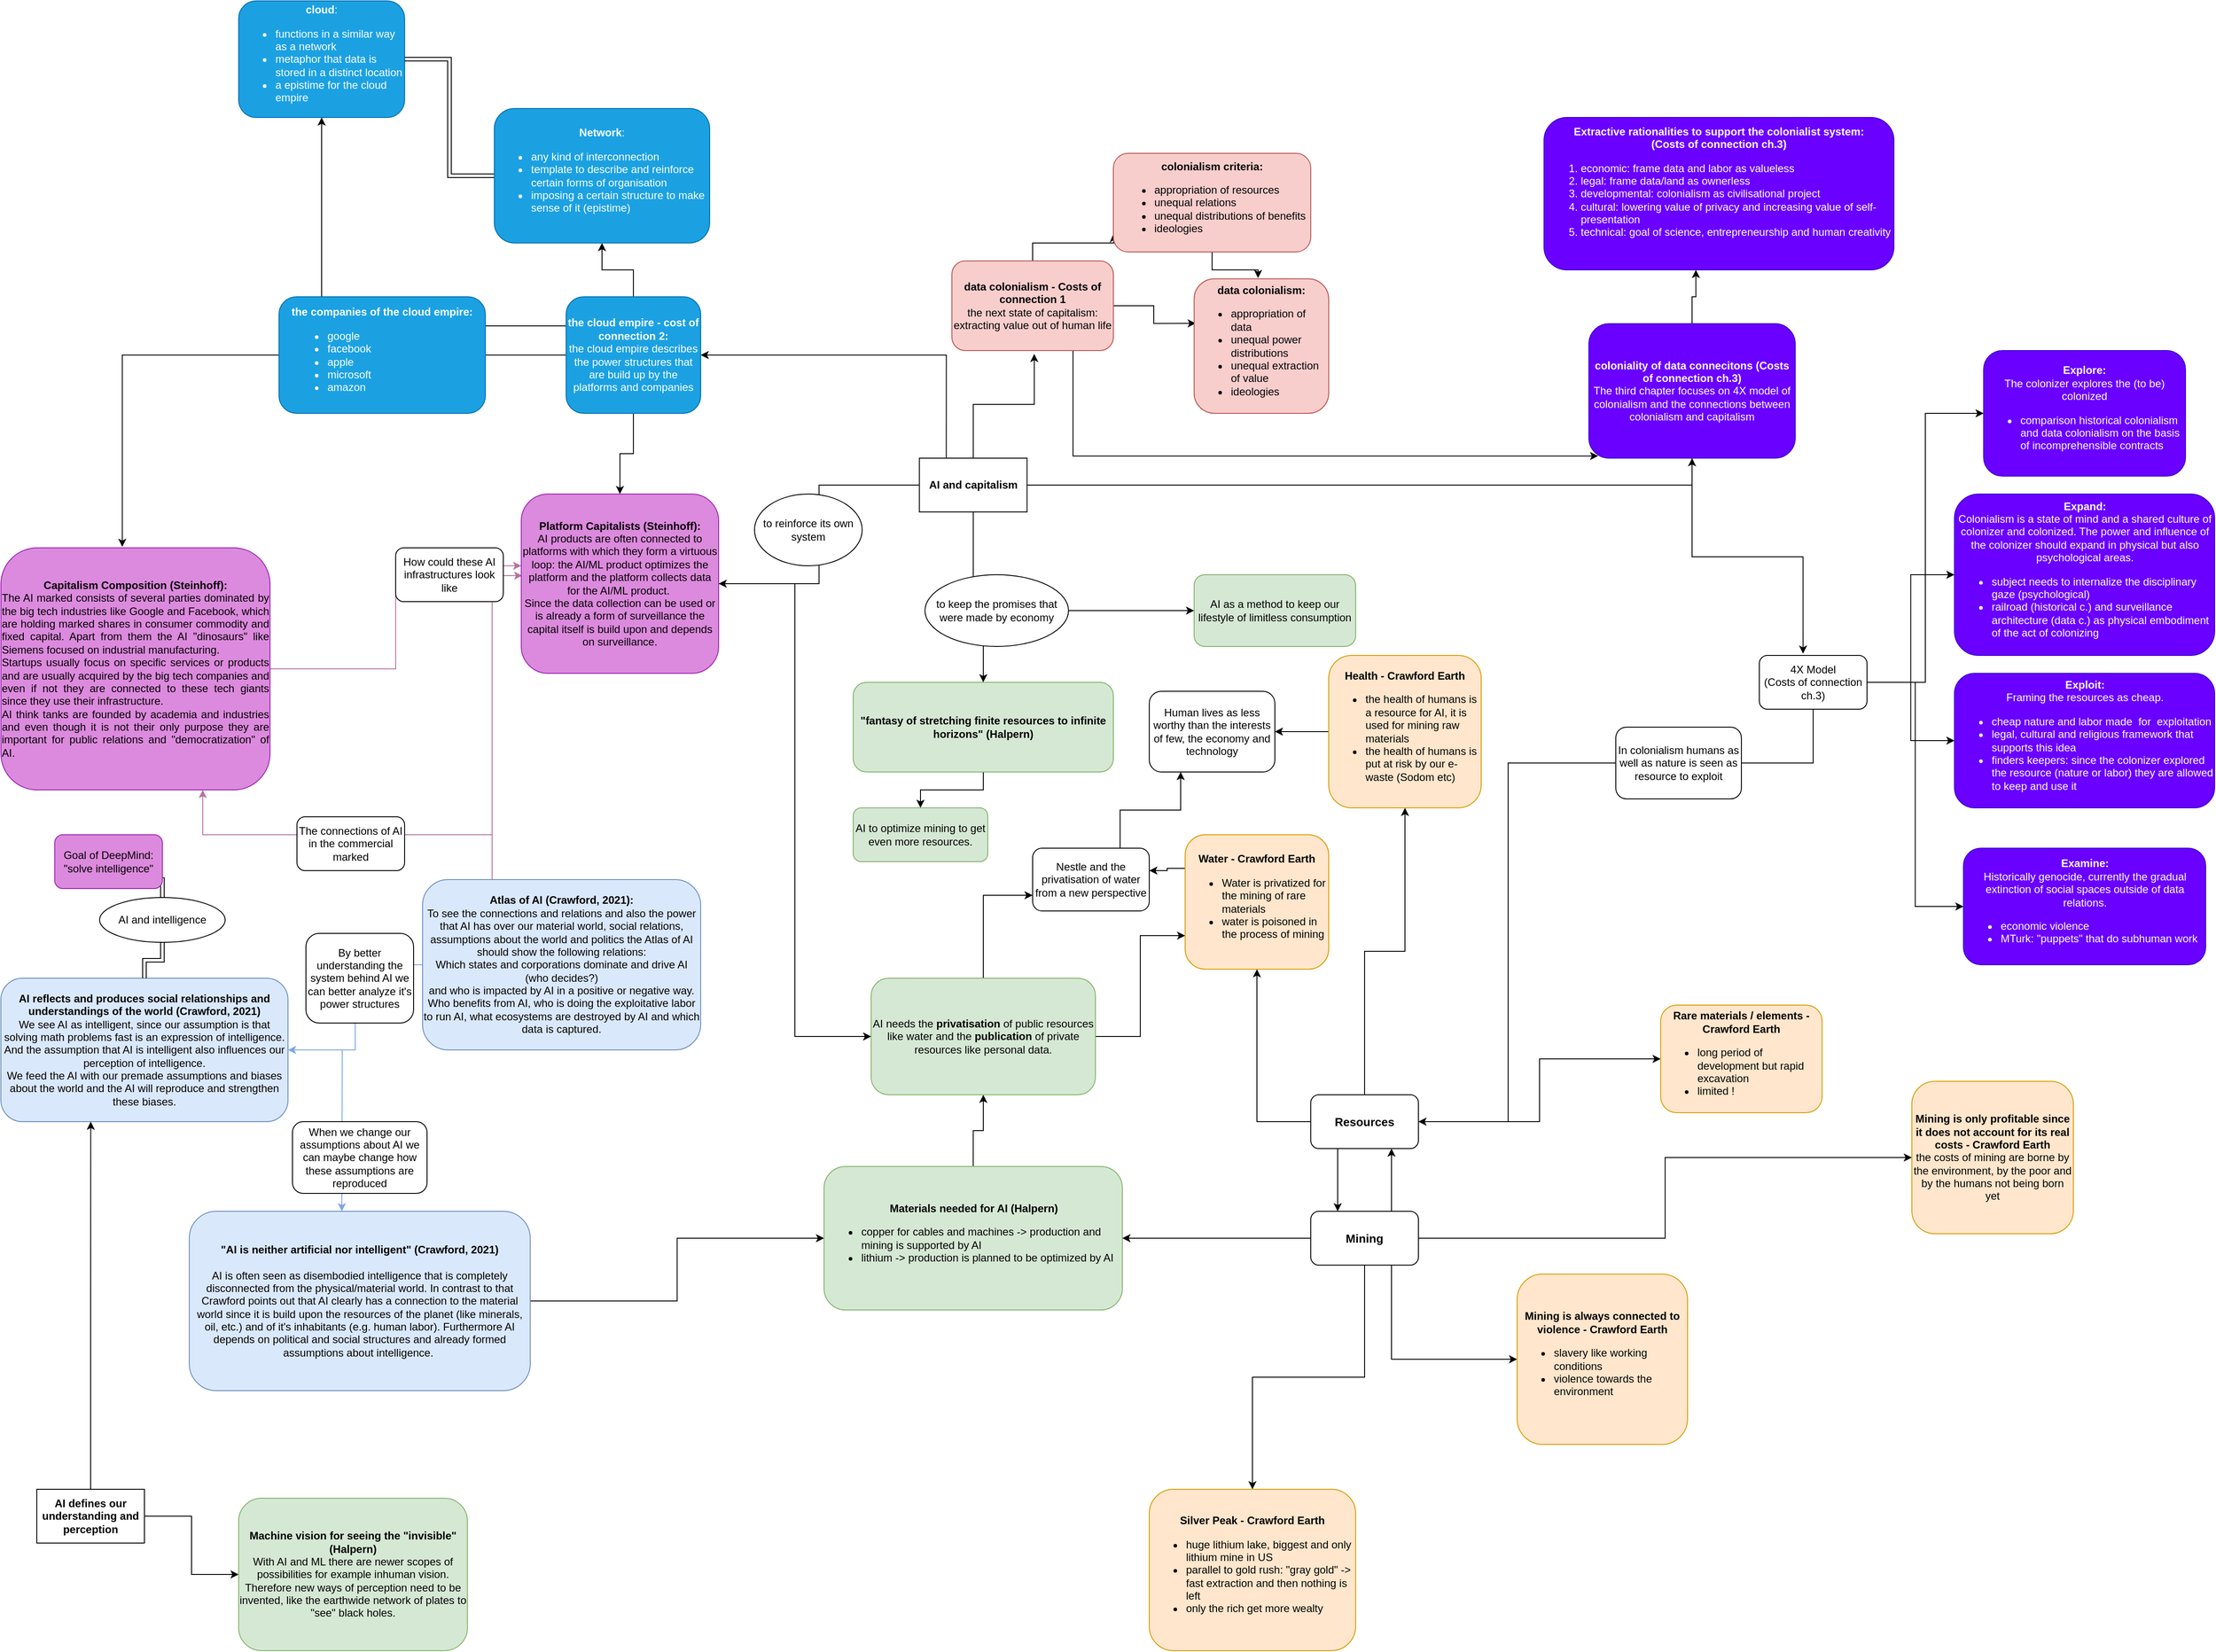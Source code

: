 <mxfile version="21.3.7" type="github">
  <diagram name="Page-1" id="wxqKnzym9CbN2hfAzfNq">
    <mxGraphModel dx="1222" dy="2815" grid="1" gridSize="10" guides="1" tooltips="1" connect="1" arrows="1" fold="1" page="1" pageScale="1" pageWidth="850" pageHeight="1100" background="none" math="0" shadow="0">
      <root>
        <mxCell id="0" />
        <mxCell id="1" parent="0" />
        <mxCell id="W47DAjNjgLAv1Q1VvXmN-14" style="edgeStyle=orthogonalEdgeStyle;rounded=0;orthogonalLoop=1;jettySize=auto;html=1;exitX=1;exitY=0.5;exitDx=0;exitDy=0;" parent="1" source="Oei4Xzemq2DtPW6H26rk-1" target="W47DAjNjgLAv1Q1VvXmN-13" edge="1">
          <mxGeometry relative="1" as="geometry" />
        </mxCell>
        <mxCell id="Oei4Xzemq2DtPW6H26rk-1" value="&lt;div&gt;&lt;b&gt;&quot;AI is neither&lt;span dir=&quot;ltr&quot; role=&quot;presentation&quot; style=&quot;left: 79.96%; top: 32.31%; font-size: calc(var(--scale-factor)*11.00px); font-family: sans-serif;&quot;&gt; &lt;/span&gt;&lt;span dir=&quot;ltr&quot; role=&quot;presentation&quot; style=&quot;left: 80.87%; top: 32.31%; font-size: calc(var(--scale-factor)*11.00px); font-family: sans-serif; transform: scaleX(0.896);&quot;&gt;ar&lt;/span&gt;&lt;span dir=&quot;ltr&quot; role=&quot;presentation&quot; style=&quot;left: 15.91%; top: 34.6%; font-size: calc(var(--scale-factor)*11.00px); font-family: sans-serif; transform: scaleX(0.932);&quot;&gt;ti&lt;/span&gt;&lt;span dir=&quot;ltr&quot; role=&quot;presentation&quot; style=&quot;left: 17.49%; top: 34.6%; font-size: calc(var(--scale-factor)*11.00px); font-family: sans-serif; transform: scaleX(0.887);&quot;&gt;fi&lt;/span&gt;&lt;span dir=&quot;ltr&quot; role=&quot;presentation&quot; style=&quot;left: 18.96%; top: 34.6%; font-size: calc(var(--scale-factor)*11.00px); font-family: sans-serif; transform: scaleX(0.891);&quot;&gt;cial&lt;/span&gt;&lt;span dir=&quot;ltr&quot; role=&quot;presentation&quot; style=&quot;left: 22.81%; top: 34.6%; font-size: calc(var(--scale-factor)*11.00px); font-family: sans-serif;&quot;&gt; &lt;/span&gt;&lt;span dir=&quot;ltr&quot; role=&quot;presentation&quot; style=&quot;left: 24.08%; top: 34.6%; font-size: calc(var(--scale-factor)*11.00px); font-family: sans-serif; transform: scaleX(0.872);&quot;&gt;nor&lt;/span&gt;&lt;span dir=&quot;ltr&quot; role=&quot;presentation&quot; style=&quot;left: 28.04%; top: 34.6%; font-size: calc(var(--scale-factor)*11.00px); font-family: sans-serif;&quot;&gt; &lt;/span&gt;&lt;span dir=&quot;ltr&quot; role=&quot;presentation&quot; style=&quot;left: 29.32%; top: 34.6%; font-size: calc(var(--scale-factor)*11.00px); font-family: sans-serif; transform: scaleX(0.818);&quot;&gt;intelligent&quot; (Crawford, 2021)&lt;br&gt;&lt;/span&gt;&lt;/b&gt;&lt;/div&gt;&lt;div&gt;&lt;b&gt;&lt;span dir=&quot;ltr&quot; role=&quot;presentation&quot; style=&quot;left: 29.32%; top: 34.6%; font-size: calc(var(--scale-factor)*11.00px); font-family: sans-serif; transform: scaleX(0.818);&quot;&gt;&lt;br&gt;&lt;/span&gt;&lt;/b&gt;&lt;/div&gt;&lt;div&gt;&lt;span dir=&quot;ltr&quot; role=&quot;presentation&quot; style=&quot;left: 29.32%; top: 34.6%; font-size: calc(var(--scale-factor)*11.00px); font-family: sans-serif; transform: scaleX(0.818);&quot;&gt;AI is often seen as disembodied intelligence that is completely disconnected from the physical/material world. In contrast to that Crawford points out that AI clearly has a connection to the material world since it is build upon the resources of the planet (like minerals, oil, etc.) and of it&#39;s inhabitants (e.g. human labor). Furthermore AI depends on political and social structures and already formed assumptions about intelligence.&amp;nbsp; &lt;br&gt;&lt;/span&gt;&lt;/div&gt;" style="rounded=1;whiteSpace=wrap;html=1;fillColor=#dae8fc;strokeColor=#6c8ebf;" parent="1" vertex="1">
          <mxGeometry x="250" y="-290" width="380" height="200" as="geometry" />
        </mxCell>
        <mxCell id="Oei4Xzemq2DtPW6H26rk-7" style="edgeStyle=orthogonalEdgeStyle;rounded=0;orthogonalLoop=1;jettySize=auto;html=1;entryX=0.5;entryY=0;entryDx=0;entryDy=0;strokeColor=#7EA6E0;" parent="1" source="Oei4Xzemq2DtPW6H26rk-2" edge="1">
          <mxGeometry relative="1" as="geometry">
            <mxPoint x="420" y="-290" as="targetPoint" />
          </mxGeometry>
        </mxCell>
        <mxCell id="IGWxZJ-rzR9LiD5vWE0U-2" style="rounded=0;orthogonalLoop=1;jettySize=auto;html=1;exitX=0.5;exitY=0;exitDx=0;exitDy=0;shape=link;edgeStyle=orthogonalEdgeStyle;strokeColor=#000000;" parent="1" source="IGWxZJ-rzR9LiD5vWE0U-3" target="IGWxZJ-rzR9LiD5vWE0U-1" edge="1">
          <mxGeometry relative="1" as="geometry" />
        </mxCell>
        <mxCell id="Oei4Xzemq2DtPW6H26rk-2" value="&lt;div&gt;&lt;b&gt;AI reflects and produces social relationships and understandings of the world (Crawford, 2021)&lt;/b&gt;&lt;/div&gt;&lt;div&gt;We see AI as intelligent, since our assumption is that solving math problems fast is an expression of intelligence. And the assumption that AI is intelligent also influences our perception of intelligence. &lt;br&gt;&lt;/div&gt;&lt;div&gt;We feed the AI with our premade assumptions and biases about the world and the AI will reproduce and strengthen these biases. &lt;br&gt;&lt;/div&gt;" style="rounded=1;whiteSpace=wrap;html=1;fillColor=#dae8fc;strokeColor=#6c8ebf;" parent="1" vertex="1">
          <mxGeometry x="40" y="-550" width="320" height="160" as="geometry" />
        </mxCell>
        <mxCell id="Oei4Xzemq2DtPW6H26rk-6" value="When we change our assumptions about AI we can maybe change how these assumptions are reproduced" style="rounded=1;whiteSpace=wrap;html=1;" parent="1" vertex="1">
          <mxGeometry x="365" y="-390" width="150" height="80" as="geometry" />
        </mxCell>
        <mxCell id="Oei4Xzemq2DtPW6H26rk-12" style="edgeStyle=orthogonalEdgeStyle;rounded=0;orthogonalLoop=1;jettySize=auto;html=1;exitX=0;exitY=0.5;exitDx=0;exitDy=0;entryX=1;entryY=0.5;entryDx=0;entryDy=0;strokeColor=#7EA6E0;" parent="1" source="Oei4Xzemq2DtPW6H26rk-9" target="Oei4Xzemq2DtPW6H26rk-2" edge="1">
          <mxGeometry relative="1" as="geometry" />
        </mxCell>
        <mxCell id="IGWxZJ-rzR9LiD5vWE0U-13" style="edgeStyle=orthogonalEdgeStyle;rounded=0;orthogonalLoop=1;jettySize=auto;html=1;exitX=0.25;exitY=0;exitDx=0;exitDy=0;entryX=0.75;entryY=1;entryDx=0;entryDy=0;strokeColor=#B5739D;" parent="1" source="Oei4Xzemq2DtPW6H26rk-9" target="IGWxZJ-rzR9LiD5vWE0U-5" edge="1">
          <mxGeometry relative="1" as="geometry" />
        </mxCell>
        <mxCell id="IGWxZJ-rzR9LiD5vWE0U-14" style="edgeStyle=orthogonalEdgeStyle;rounded=0;orthogonalLoop=1;jettySize=auto;html=1;exitX=0.25;exitY=0;exitDx=0;exitDy=0;entryX=0;entryY=0.4;entryDx=0;entryDy=0;entryPerimeter=0;strokeColor=#B5739D;" parent="1" source="Oei4Xzemq2DtPW6H26rk-9" target="IGWxZJ-rzR9LiD5vWE0U-8" edge="1">
          <mxGeometry relative="1" as="geometry" />
        </mxCell>
        <mxCell id="Oei4Xzemq2DtPW6H26rk-9" value="&lt;div&gt;&lt;b&gt;Atlas of AI (Crawford, 2021):&lt;/b&gt;&lt;/div&gt;&lt;div&gt;To see the connections and relations and also the power that AI has over our material world, social relations, assumptions about the world and politics the Atlas of AI should show the following relations:&lt;/div&gt;&lt;div&gt;Which states and corporations dominate and drive AI (who decides?)&lt;/div&gt;&lt;div&gt;and who is impacted by AI in a positive or negative way. Who benefits from AI, who is doing the exploitative labor to run AI, what ecosystems are destroyed by AI and which data is captured.&lt;br&gt;&lt;/div&gt;" style="rounded=1;whiteSpace=wrap;html=1;fillColor=#dae8fc;strokeColor=#6c8ebf;" parent="1" vertex="1">
          <mxGeometry x="510" y="-660" width="310" height="190" as="geometry" />
        </mxCell>
        <mxCell id="Oei4Xzemq2DtPW6H26rk-11" value="By better understanding the system behind AI we can better analyze it&#39;s power structures" style="rounded=1;whiteSpace=wrap;html=1;" parent="1" vertex="1">
          <mxGeometry x="380" y="-600" width="120" height="100" as="geometry" />
        </mxCell>
        <mxCell id="IGWxZJ-rzR9LiD5vWE0U-1" value="&lt;div&gt;Goal of DeepMind:&lt;/div&gt;&lt;div&gt;&quot;solve intelligence&quot;&lt;br&gt;&lt;/div&gt;" style="rounded=1;whiteSpace=wrap;html=1;fillColor=#dc8add;strokeColor=#9C22B4;" parent="1" vertex="1">
          <mxGeometry x="100" y="-710" width="120" height="60" as="geometry" />
        </mxCell>
        <mxCell id="IGWxZJ-rzR9LiD5vWE0U-4" value="" style="rounded=0;orthogonalLoop=1;jettySize=auto;html=1;exitX=0.5;exitY=0;exitDx=0;exitDy=0;shape=link;edgeStyle=orthogonalEdgeStyle;strokeColor=#000000;" parent="1" source="Oei4Xzemq2DtPW6H26rk-2" target="IGWxZJ-rzR9LiD5vWE0U-3" edge="1">
          <mxGeometry relative="1" as="geometry">
            <mxPoint x="200" y="-560" as="sourcePoint" />
            <mxPoint x="190" y="-630" as="targetPoint" />
          </mxGeometry>
        </mxCell>
        <mxCell id="IGWxZJ-rzR9LiD5vWE0U-3" value="AI and intelligence" style="ellipse;whiteSpace=wrap;html=1;" parent="1" vertex="1">
          <mxGeometry x="150" y="-640" width="140" height="50" as="geometry" />
        </mxCell>
        <mxCell id="IGWxZJ-rzR9LiD5vWE0U-10" style="edgeStyle=orthogonalEdgeStyle;rounded=0;orthogonalLoop=1;jettySize=auto;html=1;entryX=0.005;entryY=0.455;entryDx=0;entryDy=0;entryPerimeter=0;strokeColor=#B5739D;" parent="1" source="IGWxZJ-rzR9LiD5vWE0U-5" target="IGWxZJ-rzR9LiD5vWE0U-8" edge="1">
          <mxGeometry relative="1" as="geometry" />
        </mxCell>
        <mxCell id="IGWxZJ-rzR9LiD5vWE0U-5" value="&lt;b&gt;Capitalism Composition (Steinhoff):&lt;/b&gt;&lt;br&gt;&lt;div align=&quot;justify&quot;&gt;The AI marked consists of several parties dominated by the big tech industries like Google and Facebook, which are holding marked shares in consumer commodity and fixed capital. Apart from them the AI &quot;dinosaurs&quot; like Siemens focused on industrial manufacturing.&lt;br&gt;Startups usually focus on specific services or products and are usually acquired by the big tech companies and even if not they are connected to these tech giants since they use their infrastructure. &lt;br&gt;&lt;/div&gt;&lt;div align=&quot;justify&quot;&gt;AI think tanks are founded by academia and industries and even though it is not their only purpose they are important for public relations and &quot;democratization&quot; of AI. &lt;br&gt;&lt;/div&gt;" style="rounded=1;fillColor=#DC8ADD;strokeColor=#9C22B4;align=center;horizontal=1;verticalAlign=middle;labelPosition=center;verticalLabelPosition=middle;whiteSpace=wrap;html=1;" parent="1" vertex="1">
          <mxGeometry x="40" y="-1030" width="300" height="270" as="geometry" />
        </mxCell>
        <mxCell id="IGWxZJ-rzR9LiD5vWE0U-7" value="The connections of AI in the commercial marked" style="rounded=1;whiteSpace=wrap;html=1;" parent="1" vertex="1">
          <mxGeometry x="370" y="-730" width="120" height="60" as="geometry" />
        </mxCell>
        <mxCell id="W47DAjNjgLAv1Q1VvXmN-16" style="edgeStyle=orthogonalEdgeStyle;rounded=0;orthogonalLoop=1;jettySize=auto;html=1;entryX=0;entryY=0.5;entryDx=0;entryDy=0;" parent="1" source="IGWxZJ-rzR9LiD5vWE0U-8" target="W47DAjNjgLAv1Q1VvXmN-15" edge="1">
          <mxGeometry relative="1" as="geometry" />
        </mxCell>
        <mxCell id="IGWxZJ-rzR9LiD5vWE0U-8" value="&lt;div&gt;&lt;b&gt;Platform Capitalists (Steinhoff):&lt;/b&gt;&lt;/div&gt;&lt;div&gt;AI products are often connected to platforms with which they form a virtuous loop: the AI/ML product optimizes the platform and the platform collects data for the AI/ML product.&amp;nbsp;&lt;/div&gt;&lt;div&gt;Since the data collection can be used or is already a form of surveillance the capital itself is build upon and depends on surveillance.&lt;br&gt;&lt;/div&gt;" style="rounded=1;whiteSpace=wrap;html=1;fillColor=#DC8ADD;strokeColor=#9c22b4;" parent="1" vertex="1">
          <mxGeometry x="620" y="-1090" width="220" height="200" as="geometry" />
        </mxCell>
        <mxCell id="IGWxZJ-rzR9LiD5vWE0U-11" value="How could these AI infrastructures look like" style="rounded=1;whiteSpace=wrap;html=1;" parent="1" vertex="1">
          <mxGeometry x="480" y="-1030" width="120" height="60" as="geometry" />
        </mxCell>
        <mxCell id="W47DAjNjgLAv1Q1VvXmN-10" style="edgeStyle=orthogonalEdgeStyle;rounded=0;orthogonalLoop=1;jettySize=auto;html=1;entryX=0.5;entryY=0;entryDx=0;entryDy=0;" parent="1" source="W47DAjNjgLAv1Q1VvXmN-1" target="W47DAjNjgLAv1Q1VvXmN-9" edge="1">
          <mxGeometry relative="1" as="geometry" />
        </mxCell>
        <mxCell id="W47DAjNjgLAv1Q1VvXmN-1" value="&lt;div&gt;&lt;b&gt;&quot;fantasy of stretching finite resources to infinite horizons&quot; (Halpern)&lt;/b&gt;&lt;/div&gt;" style="rounded=1;whiteSpace=wrap;html=1;fillColor=#d5e8d4;strokeColor=#82b366;" parent="1" vertex="1">
          <mxGeometry x="990" y="-880" width="290" height="100" as="geometry" />
        </mxCell>
        <mxCell id="W47DAjNjgLAv1Q1VvXmN-4" style="edgeStyle=orthogonalEdgeStyle;rounded=0;orthogonalLoop=1;jettySize=auto;html=1;entryX=1;entryY=0.5;entryDx=0;entryDy=0;" parent="1" source="W47DAjNjgLAv1Q1VvXmN-3" target="IGWxZJ-rzR9LiD5vWE0U-8" edge="1">
          <mxGeometry relative="1" as="geometry" />
        </mxCell>
        <mxCell id="W47DAjNjgLAv1Q1VvXmN-7" style="edgeStyle=orthogonalEdgeStyle;rounded=0;orthogonalLoop=1;jettySize=auto;html=1;" parent="1" source="W47DAjNjgLAv1Q1VvXmN-3" target="W47DAjNjgLAv1Q1VvXmN-1" edge="1">
          <mxGeometry relative="1" as="geometry" />
        </mxCell>
        <mxCell id="DPZt0FXSSfCK9yg0k_5H-2" style="edgeStyle=orthogonalEdgeStyle;rounded=0;orthogonalLoop=1;jettySize=auto;html=1;entryX=0.51;entryY=1.037;entryDx=0;entryDy=0;entryPerimeter=0;" parent="1" source="W47DAjNjgLAv1Q1VvXmN-3" target="DPZt0FXSSfCK9yg0k_5H-1" edge="1">
          <mxGeometry relative="1" as="geometry" />
        </mxCell>
        <mxCell id="DPZt0FXSSfCK9yg0k_5H-11" style="edgeStyle=orthogonalEdgeStyle;rounded=0;orthogonalLoop=1;jettySize=auto;html=1;exitX=0.25;exitY=0;exitDx=0;exitDy=0;entryX=1;entryY=0.5;entryDx=0;entryDy=0;" parent="1" source="W47DAjNjgLAv1Q1VvXmN-3" target="DPZt0FXSSfCK9yg0k_5H-8" edge="1">
          <mxGeometry relative="1" as="geometry" />
        </mxCell>
        <mxCell id="1OhX4noRyEKHyUKizOx6-14" style="edgeStyle=orthogonalEdgeStyle;rounded=0;orthogonalLoop=1;jettySize=auto;html=1;exitX=1;exitY=0.5;exitDx=0;exitDy=0;entryX=0.5;entryY=1;entryDx=0;entryDy=0;" edge="1" parent="1" source="W47DAjNjgLAv1Q1VvXmN-3" target="1OhX4noRyEKHyUKizOx6-1">
          <mxGeometry relative="1" as="geometry" />
        </mxCell>
        <mxCell id="W47DAjNjgLAv1Q1VvXmN-3" value="&lt;b&gt;AI and capitalism &lt;/b&gt;" style="rounded=0;whiteSpace=wrap;html=1;" parent="1" vertex="1">
          <mxGeometry x="1063.75" y="-1130" width="120" height="60" as="geometry" />
        </mxCell>
        <mxCell id="W47DAjNjgLAv1Q1VvXmN-6" value="to reinforce its own system" style="ellipse;whiteSpace=wrap;html=1;" parent="1" vertex="1">
          <mxGeometry x="880" y="-1090" width="120" height="80" as="geometry" />
        </mxCell>
        <mxCell id="W47DAjNjgLAv1Q1VvXmN-12" style="edgeStyle=orthogonalEdgeStyle;rounded=0;orthogonalLoop=1;jettySize=auto;html=1;entryX=0;entryY=0.5;entryDx=0;entryDy=0;" parent="1" source="W47DAjNjgLAv1Q1VvXmN-8" target="W47DAjNjgLAv1Q1VvXmN-11" edge="1">
          <mxGeometry relative="1" as="geometry" />
        </mxCell>
        <mxCell id="W47DAjNjgLAv1Q1VvXmN-8" value="to keep the promises that were made by economy " style="ellipse;whiteSpace=wrap;html=1;" parent="1" vertex="1">
          <mxGeometry x="1070" y="-1000" width="160" height="80" as="geometry" />
        </mxCell>
        <mxCell id="W47DAjNjgLAv1Q1VvXmN-9" value="AI to optimize mining to get even more resources. " style="rounded=1;whiteSpace=wrap;html=1;fillColor=#d5e8d4;strokeColor=#82b366;" parent="1" vertex="1">
          <mxGeometry x="990" y="-740" width="150" height="60" as="geometry" />
        </mxCell>
        <mxCell id="W47DAjNjgLAv1Q1VvXmN-11" value="AI as a method to keep our lifestyle of limitless consumption " style="rounded=1;whiteSpace=wrap;html=1;fillColor=#d5e8d4;strokeColor=#82b366;" parent="1" vertex="1">
          <mxGeometry x="1370" y="-1000" width="180" height="80" as="geometry" />
        </mxCell>
        <mxCell id="W47DAjNjgLAv1Q1VvXmN-17" style="edgeStyle=orthogonalEdgeStyle;rounded=0;orthogonalLoop=1;jettySize=auto;html=1;" parent="1" source="W47DAjNjgLAv1Q1VvXmN-13" target="W47DAjNjgLAv1Q1VvXmN-15" edge="1">
          <mxGeometry relative="1" as="geometry" />
        </mxCell>
        <mxCell id="W47DAjNjgLAv1Q1VvXmN-13" value="&lt;div&gt;&lt;b&gt;Materials needed for AI (Halpern)&lt;/b&gt;&lt;/div&gt;&lt;div align=&quot;left&quot;&gt;&lt;ul&gt;&lt;li&gt;copper for cables and machines -&amp;gt; production and mining is supported by AI&lt;/li&gt;&lt;li&gt;lithium -&amp;gt; production is planned to be optimized by AI&lt;br&gt;&lt;/li&gt;&lt;/ul&gt;&lt;/div&gt;" style="rounded=1;whiteSpace=wrap;html=1;fillColor=#d5e8d4;strokeColor=#82b366;" parent="1" vertex="1">
          <mxGeometry x="957.5" y="-340" width="332.5" height="160" as="geometry" />
        </mxCell>
        <mxCell id="pomRhs1tSJ-HScSWZ4Wk-29" style="edgeStyle=orthogonalEdgeStyle;rounded=0;orthogonalLoop=1;jettySize=auto;html=1;entryX=0;entryY=0.75;entryDx=0;entryDy=0;" parent="1" source="W47DAjNjgLAv1Q1VvXmN-15" target="pomRhs1tSJ-HScSWZ4Wk-23" edge="1">
          <mxGeometry relative="1" as="geometry" />
        </mxCell>
        <mxCell id="pomRhs1tSJ-HScSWZ4Wk-30" style="edgeStyle=orthogonalEdgeStyle;rounded=0;orthogonalLoop=1;jettySize=auto;html=1;exitX=1;exitY=0.5;exitDx=0;exitDy=0;entryX=0;entryY=0.75;entryDx=0;entryDy=0;" parent="1" source="W47DAjNjgLAv1Q1VvXmN-15" target="pomRhs1tSJ-HScSWZ4Wk-15" edge="1">
          <mxGeometry relative="1" as="geometry" />
        </mxCell>
        <mxCell id="W47DAjNjgLAv1Q1VvXmN-15" value="AI needs the&lt;b&gt; privatisation&lt;/b&gt; of public resources like water and the &lt;b&gt;publication&lt;/b&gt; of private resources like personal data." style="rounded=1;whiteSpace=wrap;html=1;fillColor=#d5e8d4;strokeColor=#82b366;" parent="1" vertex="1">
          <mxGeometry x="1010" y="-550" width="250" height="130" as="geometry" />
        </mxCell>
        <mxCell id="W47DAjNjgLAv1Q1VvXmN-20" style="edgeStyle=orthogonalEdgeStyle;rounded=0;orthogonalLoop=1;jettySize=auto;html=1;entryX=0.313;entryY=1;entryDx=0;entryDy=0;entryPerimeter=0;" parent="1" source="W47DAjNjgLAv1Q1VvXmN-18" target="Oei4Xzemq2DtPW6H26rk-2" edge="1">
          <mxGeometry relative="1" as="geometry" />
        </mxCell>
        <mxCell id="W47DAjNjgLAv1Q1VvXmN-22" style="edgeStyle=orthogonalEdgeStyle;rounded=0;orthogonalLoop=1;jettySize=auto;html=1;entryX=0;entryY=0.5;entryDx=0;entryDy=0;" parent="1" source="W47DAjNjgLAv1Q1VvXmN-18" target="W47DAjNjgLAv1Q1VvXmN-21" edge="1">
          <mxGeometry relative="1" as="geometry" />
        </mxCell>
        <mxCell id="W47DAjNjgLAv1Q1VvXmN-18" value="&lt;b&gt;AI defines our understanding and perception&lt;/b&gt;" style="rounded=0;whiteSpace=wrap;html=1;" parent="1" vertex="1">
          <mxGeometry x="80" y="20" width="120" height="60" as="geometry" />
        </mxCell>
        <mxCell id="W47DAjNjgLAv1Q1VvXmN-21" value="&lt;div&gt;&lt;b&gt;Machine vision for seeing the &quot;invisible&quot; (Halpern)&lt;/b&gt;&lt;/div&gt;&lt;div&gt;With AI and ML there are newer scopes of possibilities for example inhuman vision. Therefore new ways of perception need to be invented, like the earthwide network of plates to &quot;see&quot; black holes.&lt;br&gt;&lt;/div&gt;" style="rounded=1;whiteSpace=wrap;html=1;fillColor=#d5e8d4;strokeColor=#82b366;" parent="1" vertex="1">
          <mxGeometry x="305" y="30" width="255" height="170" as="geometry" />
        </mxCell>
        <mxCell id="pomRhs1tSJ-HScSWZ4Wk-3" style="edgeStyle=orthogonalEdgeStyle;rounded=0;orthogonalLoop=1;jettySize=auto;html=1;entryX=1;entryY=0.5;entryDx=0;entryDy=0;" parent="1" source="pomRhs1tSJ-HScSWZ4Wk-1" target="W47DAjNjgLAv1Q1VvXmN-13" edge="1">
          <mxGeometry relative="1" as="geometry" />
        </mxCell>
        <mxCell id="pomRhs1tSJ-HScSWZ4Wk-6" style="edgeStyle=orthogonalEdgeStyle;rounded=0;orthogonalLoop=1;jettySize=auto;html=1;entryX=0.5;entryY=0;entryDx=0;entryDy=0;" parent="1" source="pomRhs1tSJ-HScSWZ4Wk-1" target="pomRhs1tSJ-HScSWZ4Wk-4" edge="1">
          <mxGeometry relative="1" as="geometry" />
        </mxCell>
        <mxCell id="pomRhs1tSJ-HScSWZ4Wk-8" style="edgeStyle=orthogonalEdgeStyle;rounded=0;orthogonalLoop=1;jettySize=auto;html=1;exitX=0.75;exitY=1;exitDx=0;exitDy=0;entryX=0;entryY=0.5;entryDx=0;entryDy=0;" parent="1" source="pomRhs1tSJ-HScSWZ4Wk-1" target="pomRhs1tSJ-HScSWZ4Wk-7" edge="1">
          <mxGeometry relative="1" as="geometry" />
        </mxCell>
        <mxCell id="pomRhs1tSJ-HScSWZ4Wk-13" style="edgeStyle=orthogonalEdgeStyle;rounded=0;orthogonalLoop=1;jettySize=auto;html=1;exitX=0.75;exitY=0;exitDx=0;exitDy=0;entryX=0.75;entryY=1;entryDx=0;entryDy=0;" parent="1" source="pomRhs1tSJ-HScSWZ4Wk-1" target="pomRhs1tSJ-HScSWZ4Wk-11" edge="1">
          <mxGeometry relative="1" as="geometry" />
        </mxCell>
        <mxCell id="1OhX4noRyEKHyUKizOx6-18" style="edgeStyle=orthogonalEdgeStyle;rounded=0;orthogonalLoop=1;jettySize=auto;html=1;exitX=1;exitY=0.5;exitDx=0;exitDy=0;" edge="1" parent="1" source="pomRhs1tSJ-HScSWZ4Wk-1" target="pomRhs1tSJ-HScSWZ4Wk-9">
          <mxGeometry relative="1" as="geometry" />
        </mxCell>
        <mxCell id="pomRhs1tSJ-HScSWZ4Wk-1" value="&lt;b&gt;&lt;font style=&quot;font-size: 13px;&quot;&gt;Mining&lt;/font&gt;&lt;/b&gt;" style="rounded=1;whiteSpace=wrap;html=1;" parent="1" vertex="1">
          <mxGeometry x="1500" y="-290" width="120" height="60" as="geometry" />
        </mxCell>
        <mxCell id="pomRhs1tSJ-HScSWZ4Wk-4" value="&lt;div&gt;&lt;b&gt;Silver Peak - Crawford Earth&lt;/b&gt;&lt;/div&gt;&lt;div align=&quot;left&quot;&gt;&lt;ul&gt;&lt;li&gt;huge lithium lake, biggest and only lithium mine in US&lt;/li&gt;&lt;li&gt;parallel to gold rush: &quot;gray gold&quot; -&amp;gt; fast extraction and then nothing is left&lt;/li&gt;&lt;li&gt;only the rich get more wealty&lt;br&gt;&lt;/li&gt;&lt;/ul&gt;&lt;/div&gt;" style="rounded=1;whiteSpace=wrap;html=1;fillColor=#ffe6cc;strokeColor=#d79b00;" parent="1" vertex="1">
          <mxGeometry x="1320" y="20" width="230" height="180" as="geometry" />
        </mxCell>
        <mxCell id="pomRhs1tSJ-HScSWZ4Wk-7" value="&lt;div&gt;&lt;b&gt;Mining is always connected to violence - Crawford Earth&lt;/b&gt;&lt;/div&gt;&lt;div align=&quot;left&quot;&gt;&lt;ul&gt;&lt;li&gt;slavery like working conditions&lt;/li&gt;&lt;li&gt;violence towards the environment &lt;br&gt;&lt;/li&gt;&lt;/ul&gt;&lt;/div&gt;" style="rounded=1;whiteSpace=wrap;html=1;fillColor=#ffe6cc;strokeColor=#d79b00;" parent="1" vertex="1">
          <mxGeometry x="1730" y="-220" width="190" height="190" as="geometry" />
        </mxCell>
        <mxCell id="pomRhs1tSJ-HScSWZ4Wk-9" value="&lt;div&gt;&lt;b&gt;Mining is only profitable since it does not account for its real costs - Crawford Earth&lt;/b&gt;&lt;/div&gt;&lt;div&gt;the costs of mining are borne by the environment, by the poor and by the humans not being born yet&lt;br&gt;&lt;/div&gt;" style="rounded=1;whiteSpace=wrap;html=1;fillColor=#ffe6cc;strokeColor=#d79b00;" parent="1" vertex="1">
          <mxGeometry x="2170" y="-435" width="180" height="170" as="geometry" />
        </mxCell>
        <mxCell id="pomRhs1tSJ-HScSWZ4Wk-14" style="edgeStyle=orthogonalEdgeStyle;rounded=0;orthogonalLoop=1;jettySize=auto;html=1;exitX=0.25;exitY=1;exitDx=0;exitDy=0;entryX=0.25;entryY=0;entryDx=0;entryDy=0;" parent="1" source="pomRhs1tSJ-HScSWZ4Wk-11" target="pomRhs1tSJ-HScSWZ4Wk-1" edge="1">
          <mxGeometry relative="1" as="geometry" />
        </mxCell>
        <mxCell id="pomRhs1tSJ-HScSWZ4Wk-16" style="edgeStyle=orthogonalEdgeStyle;rounded=0;orthogonalLoop=1;jettySize=auto;html=1;exitX=0;exitY=0.5;exitDx=0;exitDy=0;entryX=0.5;entryY=1;entryDx=0;entryDy=0;" parent="1" source="pomRhs1tSJ-HScSWZ4Wk-11" target="pomRhs1tSJ-HScSWZ4Wk-15" edge="1">
          <mxGeometry relative="1" as="geometry" />
        </mxCell>
        <mxCell id="pomRhs1tSJ-HScSWZ4Wk-18" style="edgeStyle=orthogonalEdgeStyle;rounded=0;orthogonalLoop=1;jettySize=auto;html=1;entryX=0;entryY=0.5;entryDx=0;entryDy=0;" parent="1" source="pomRhs1tSJ-HScSWZ4Wk-11" target="pomRhs1tSJ-HScSWZ4Wk-17" edge="1">
          <mxGeometry relative="1" as="geometry" />
        </mxCell>
        <mxCell id="pomRhs1tSJ-HScSWZ4Wk-22" value="" style="edgeStyle=orthogonalEdgeStyle;rounded=0;orthogonalLoop=1;jettySize=auto;html=1;entryX=0.5;entryY=1;entryDx=0;entryDy=0;" parent="1" source="pomRhs1tSJ-HScSWZ4Wk-11" target="pomRhs1tSJ-HScSWZ4Wk-19" edge="1">
          <mxGeometry relative="1" as="geometry">
            <mxPoint x="1560" y="-490" as="targetPoint" />
          </mxGeometry>
        </mxCell>
        <mxCell id="pomRhs1tSJ-HScSWZ4Wk-11" value="&lt;font style=&quot;font-size: 13px;&quot;&gt;&lt;b&gt;Resources&lt;/b&gt;&lt;/font&gt;" style="rounded=1;whiteSpace=wrap;html=1;" parent="1" vertex="1">
          <mxGeometry x="1500" y="-420" width="120" height="60" as="geometry" />
        </mxCell>
        <mxCell id="pomRhs1tSJ-HScSWZ4Wk-24" style="edgeStyle=orthogonalEdgeStyle;rounded=0;orthogonalLoop=1;jettySize=auto;html=1;exitX=0;exitY=0.25;exitDx=0;exitDy=0;entryX=1;entryY=0.357;entryDx=0;entryDy=0;entryPerimeter=0;" parent="1" source="pomRhs1tSJ-HScSWZ4Wk-15" target="pomRhs1tSJ-HScSWZ4Wk-23" edge="1">
          <mxGeometry relative="1" as="geometry" />
        </mxCell>
        <mxCell id="pomRhs1tSJ-HScSWZ4Wk-15" value="&lt;div&gt;&lt;b&gt;Water - Crawford Earth&lt;/b&gt;&lt;/div&gt;&lt;div align=&quot;left&quot;&gt;&lt;ul&gt;&lt;li&gt;Water is privatized for the mining of rare materials&lt;/li&gt;&lt;li&gt;water is poisoned in the process of mining&lt;br&gt;&lt;/li&gt;&lt;/ul&gt;&lt;/div&gt;" style="rounded=1;whiteSpace=wrap;html=1;fillColor=#ffe6cc;strokeColor=#d79b00;" parent="1" vertex="1">
          <mxGeometry x="1360" y="-710" width="160" height="150" as="geometry" />
        </mxCell>
        <mxCell id="pomRhs1tSJ-HScSWZ4Wk-17" value="&lt;div&gt;&lt;b&gt;Rare materials / elements - Crawford Earth&lt;/b&gt;&lt;/div&gt;&lt;div align=&quot;left&quot;&gt;&lt;ul&gt;&lt;li&gt;long period of development but rapid excavation&lt;/li&gt;&lt;li&gt;limited !&lt;br&gt;&lt;/li&gt;&lt;/ul&gt;&lt;/div&gt;" style="rounded=1;whiteSpace=wrap;html=1;fillColor=#ffe6cc;strokeColor=#d79b00;" parent="1" vertex="1">
          <mxGeometry x="1890" y="-520" width="180" height="120" as="geometry" />
        </mxCell>
        <mxCell id="pomRhs1tSJ-HScSWZ4Wk-26" style="edgeStyle=orthogonalEdgeStyle;rounded=0;orthogonalLoop=1;jettySize=auto;html=1;exitX=0;exitY=0.5;exitDx=0;exitDy=0;entryX=1;entryY=0.5;entryDx=0;entryDy=0;" parent="1" source="pomRhs1tSJ-HScSWZ4Wk-19" target="pomRhs1tSJ-HScSWZ4Wk-25" edge="1">
          <mxGeometry relative="1" as="geometry" />
        </mxCell>
        <mxCell id="pomRhs1tSJ-HScSWZ4Wk-19" value="&lt;div&gt;&lt;b&gt;Health - Crawford Earth&lt;/b&gt;&lt;/div&gt;&lt;div align=&quot;left&quot;&gt;&lt;ul&gt;&lt;li&gt;the health of humans is a resource for AI, it is used for mining raw materials&lt;/li&gt;&lt;li&gt;the health of humans is put at risk by our e-waste (Sodom etc)&lt;br&gt;&lt;/li&gt;&lt;/ul&gt;&lt;/div&gt;" style="rounded=1;whiteSpace=wrap;html=1;fillColor=#ffe6cc;strokeColor=#d79b00;" parent="1" vertex="1">
          <mxGeometry x="1520" y="-910" width="170" height="170" as="geometry" />
        </mxCell>
        <mxCell id="pomRhs1tSJ-HScSWZ4Wk-28" style="edgeStyle=orthogonalEdgeStyle;rounded=0;orthogonalLoop=1;jettySize=auto;html=1;exitX=0.75;exitY=0;exitDx=0;exitDy=0;entryX=0.25;entryY=1;entryDx=0;entryDy=0;" parent="1" source="pomRhs1tSJ-HScSWZ4Wk-23" target="pomRhs1tSJ-HScSWZ4Wk-25" edge="1">
          <mxGeometry relative="1" as="geometry" />
        </mxCell>
        <mxCell id="pomRhs1tSJ-HScSWZ4Wk-23" value="Nestle and the privatisation of water from a new perspective" style="rounded=1;whiteSpace=wrap;html=1;" parent="1" vertex="1">
          <mxGeometry x="1190" y="-695" width="130" height="70" as="geometry" />
        </mxCell>
        <mxCell id="pomRhs1tSJ-HScSWZ4Wk-25" value="Human lives as less worthy than the interests of few, the economy and technology " style="rounded=1;whiteSpace=wrap;html=1;" parent="1" vertex="1">
          <mxGeometry x="1320" y="-870" width="140" height="90" as="geometry" />
        </mxCell>
        <mxCell id="DPZt0FXSSfCK9yg0k_5H-4" style="edgeStyle=orthogonalEdgeStyle;rounded=0;orthogonalLoop=1;jettySize=auto;html=1;exitX=0.5;exitY=0;exitDx=0;exitDy=0;" parent="1" source="DPZt0FXSSfCK9yg0k_5H-1" edge="1">
          <mxGeometry relative="1" as="geometry">
            <mxPoint x="1280" y="-1380" as="targetPoint" />
          </mxGeometry>
        </mxCell>
        <mxCell id="DPZt0FXSSfCK9yg0k_5H-6" style="edgeStyle=orthogonalEdgeStyle;rounded=0;orthogonalLoop=1;jettySize=auto;html=1;entryX=0.012;entryY=0.331;entryDx=0;entryDy=0;entryPerimeter=0;" parent="1" source="DPZt0FXSSfCK9yg0k_5H-1" target="DPZt0FXSSfCK9yg0k_5H-5" edge="1">
          <mxGeometry relative="1" as="geometry" />
        </mxCell>
        <mxCell id="1OhX4noRyEKHyUKizOx6-15" style="edgeStyle=orthogonalEdgeStyle;rounded=0;orthogonalLoop=1;jettySize=auto;html=1;exitX=0.75;exitY=1;exitDx=0;exitDy=0;entryX=0.045;entryY=0.984;entryDx=0;entryDy=0;entryPerimeter=0;" edge="1" parent="1" source="DPZt0FXSSfCK9yg0k_5H-1" target="1OhX4noRyEKHyUKizOx6-1">
          <mxGeometry relative="1" as="geometry" />
        </mxCell>
        <mxCell id="DPZt0FXSSfCK9yg0k_5H-1" value="&lt;div&gt;&lt;b&gt;data colonialism - Costs of connection 1&lt;/b&gt;&lt;/div&gt;&lt;div&gt;the next state of capitalism: extracting value out of human life&lt;br&gt;&lt;/div&gt;" style="rounded=1;whiteSpace=wrap;html=1;fillColor=#f8cecc;strokeColor=#b85450;" parent="1" vertex="1">
          <mxGeometry x="1100" y="-1350" width="180" height="100" as="geometry" />
        </mxCell>
        <mxCell id="DPZt0FXSSfCK9yg0k_5H-7" style="edgeStyle=orthogonalEdgeStyle;rounded=0;orthogonalLoop=1;jettySize=auto;html=1;entryX=0.475;entryY=-0.006;entryDx=0;entryDy=0;entryPerimeter=0;" parent="1" source="DPZt0FXSSfCK9yg0k_5H-3" target="DPZt0FXSSfCK9yg0k_5H-5" edge="1">
          <mxGeometry relative="1" as="geometry" />
        </mxCell>
        <mxCell id="DPZt0FXSSfCK9yg0k_5H-3" value="&lt;div&gt;&lt;b&gt;colonialism criteria:&lt;/b&gt;&lt;ul&gt;&lt;li&gt;&lt;div align=&quot;left&quot;&gt;appropriation of resources&lt;/div&gt;&lt;/li&gt;&lt;li&gt;&lt;div align=&quot;left&quot;&gt;unequal relations&lt;/div&gt;&lt;/li&gt;&lt;li&gt;&lt;div align=&quot;left&quot;&gt;unequal distributions of benefits&lt;/div&gt;&lt;/li&gt;&lt;li&gt;&lt;div align=&quot;left&quot;&gt;ideologies&lt;br&gt;&lt;/div&gt;&lt;/li&gt;&lt;/ul&gt;&lt;/div&gt;" style="rounded=1;whiteSpace=wrap;html=1;fillColor=#f8cecc;strokeColor=#b85450;" parent="1" vertex="1">
          <mxGeometry x="1280" y="-1470" width="220" height="110" as="geometry" />
        </mxCell>
        <mxCell id="DPZt0FXSSfCK9yg0k_5H-5" value="&lt;div&gt;&lt;b&gt;data colonialism:&lt;/b&gt;&lt;/div&gt;&lt;div align=&quot;left&quot;&gt;&lt;ul&gt;&lt;li&gt;appropriation of data&lt;/li&gt;&lt;li&gt;unequal power distributions&lt;/li&gt;&lt;li&gt;unequal extraction of value&lt;/li&gt;&lt;li&gt;ideologies&lt;br&gt;&lt;/li&gt;&lt;/ul&gt;&lt;/div&gt;" style="rounded=1;whiteSpace=wrap;html=1;fillColor=#f8cecc;strokeColor=#b85450;" parent="1" vertex="1">
          <mxGeometry x="1370" y="-1330" width="150" height="150" as="geometry" />
        </mxCell>
        <mxCell id="DPZt0FXSSfCK9yg0k_5H-9" style="edgeStyle=orthogonalEdgeStyle;rounded=0;orthogonalLoop=1;jettySize=auto;html=1;entryX=0.451;entryY=-0.004;entryDx=0;entryDy=0;entryPerimeter=0;" parent="1" source="DPZt0FXSSfCK9yg0k_5H-8" target="IGWxZJ-rzR9LiD5vWE0U-5" edge="1">
          <mxGeometry relative="1" as="geometry" />
        </mxCell>
        <mxCell id="DPZt0FXSSfCK9yg0k_5H-10" style="edgeStyle=orthogonalEdgeStyle;rounded=0;orthogonalLoop=1;jettySize=auto;html=1;entryX=0.5;entryY=0;entryDx=0;entryDy=0;" parent="1" source="DPZt0FXSSfCK9yg0k_5H-8" target="IGWxZJ-rzR9LiD5vWE0U-8" edge="1">
          <mxGeometry relative="1" as="geometry" />
        </mxCell>
        <mxCell id="DPZt0FXSSfCK9yg0k_5H-15" style="edgeStyle=orthogonalEdgeStyle;rounded=0;orthogonalLoop=1;jettySize=auto;html=1;exitX=0.5;exitY=0;exitDx=0;exitDy=0;entryX=0.5;entryY=1;entryDx=0;entryDy=0;" parent="1" source="DPZt0FXSSfCK9yg0k_5H-8" target="DPZt0FXSSfCK9yg0k_5H-14" edge="1">
          <mxGeometry relative="1" as="geometry" />
        </mxCell>
        <mxCell id="DPZt0FXSSfCK9yg0k_5H-18" style="edgeStyle=orthogonalEdgeStyle;rounded=0;orthogonalLoop=1;jettySize=auto;html=1;exitX=0;exitY=0.25;exitDx=0;exitDy=0;entryX=0.5;entryY=1;entryDx=0;entryDy=0;" parent="1" source="DPZt0FXSSfCK9yg0k_5H-8" target="DPZt0FXSSfCK9yg0k_5H-13" edge="1">
          <mxGeometry relative="1" as="geometry" />
        </mxCell>
        <mxCell id="DPZt0FXSSfCK9yg0k_5H-8" value="&lt;div&gt;&lt;b&gt;the cloud empire - cost of connection 2:&lt;/b&gt;&lt;/div&gt;&lt;div&gt;the cloud empire describes the power structures that are build up by the platforms and companies &lt;br&gt;&lt;/div&gt;" style="rounded=1;whiteSpace=wrap;html=1;fillColor=#1ba1e2;fontColor=#ffffff;strokeColor=#006EAF;" parent="1" vertex="1">
          <mxGeometry x="670" y="-1310" width="150" height="130" as="geometry" />
        </mxCell>
        <mxCell id="DPZt0FXSSfCK9yg0k_5H-12" value="&lt;div&gt;&lt;b&gt;the companies of the cloud empire:&lt;/b&gt;&lt;/div&gt;&lt;div align=&quot;left&quot;&gt;&lt;ul&gt;&lt;li&gt;google&lt;/li&gt;&lt;li&gt;facebook&lt;/li&gt;&lt;li&gt;apple&lt;/li&gt;&lt;li&gt;microsoft&lt;/li&gt;&lt;li&gt;amazon&lt;br&gt;&lt;/li&gt;&lt;/ul&gt;&lt;/div&gt;" style="rounded=1;whiteSpace=wrap;html=1;fillColor=#1ba1e2;fontColor=#ffffff;strokeColor=#006EAF;" parent="1" vertex="1">
          <mxGeometry x="350" y="-1310" width="230" height="130" as="geometry" />
        </mxCell>
        <mxCell id="DPZt0FXSSfCK9yg0k_5H-13" value="&lt;div&gt;&lt;b&gt;cloud&lt;/b&gt;:&lt;/div&gt;&lt;div align=&quot;left&quot;&gt;&lt;ul&gt;&lt;li&gt;functions in a similar way as a network&lt;/li&gt;&lt;li&gt;metaphor that data is stored in a distinct location&lt;/li&gt;&lt;li&gt;a epistime for the cloud empire&lt;br&gt;&lt;/li&gt;&lt;/ul&gt;&lt;/div&gt;" style="rounded=1;whiteSpace=wrap;html=1;fillColor=#1ba1e2;fontColor=#ffffff;strokeColor=#006EAF;" parent="1" vertex="1">
          <mxGeometry x="305" y="-1640" width="185" height="130" as="geometry" />
        </mxCell>
        <mxCell id="DPZt0FXSSfCK9yg0k_5H-16" style="edgeStyle=orthogonalEdgeStyle;rounded=0;orthogonalLoop=1;jettySize=auto;html=1;entryX=1;entryY=0.5;entryDx=0;entryDy=0;shape=link;" parent="1" source="DPZt0FXSSfCK9yg0k_5H-14" target="DPZt0FXSSfCK9yg0k_5H-13" edge="1">
          <mxGeometry relative="1" as="geometry" />
        </mxCell>
        <mxCell id="DPZt0FXSSfCK9yg0k_5H-14" value="&lt;div&gt;&lt;b&gt;Network&lt;/b&gt;:&lt;/div&gt;&lt;div align=&quot;left&quot;&gt;&lt;ul&gt;&lt;li&gt;any kind of interconnection&lt;/li&gt;&lt;li&gt;template to describe and reinforce certain forms of organisation&lt;/li&gt;&lt;li&gt;imposing a certain structure to make sense of it (epistime)&lt;br&gt;&lt;/li&gt;&lt;/ul&gt;&lt;/div&gt;" style="rounded=1;whiteSpace=wrap;html=1;fillColor=#1ba1e2;fontColor=#ffffff;strokeColor=#006EAF;" parent="1" vertex="1">
          <mxGeometry x="590" y="-1520" width="240" height="150" as="geometry" />
        </mxCell>
        <mxCell id="1OhX4noRyEKHyUKizOx6-17" style="edgeStyle=orthogonalEdgeStyle;rounded=0;orthogonalLoop=1;jettySize=auto;html=1;entryX=0.406;entryY=-0.033;entryDx=0;entryDy=0;entryPerimeter=0;" edge="1" parent="1" source="1OhX4noRyEKHyUKizOx6-1" target="1OhX4noRyEKHyUKizOx6-2">
          <mxGeometry relative="1" as="geometry" />
        </mxCell>
        <mxCell id="1OhX4noRyEKHyUKizOx6-22" style="edgeStyle=orthogonalEdgeStyle;rounded=0;orthogonalLoop=1;jettySize=auto;html=1;entryX=0.434;entryY=1;entryDx=0;entryDy=0;entryPerimeter=0;" edge="1" parent="1" source="1OhX4noRyEKHyUKizOx6-1" target="1OhX4noRyEKHyUKizOx6-21">
          <mxGeometry relative="1" as="geometry" />
        </mxCell>
        <mxCell id="1OhX4noRyEKHyUKizOx6-1" value="&lt;div&gt;&lt;b&gt;coloniality of data connecitons (Costs of connection ch.3)&lt;/b&gt;&lt;/div&gt;&lt;div&gt;The third chapter focuses on 4X model of colonialism and the connections between colonialism and capitalism&lt;br&gt;&lt;/div&gt;" style="rounded=1;whiteSpace=wrap;html=1;fillColor=#6a00ff;fontColor=#ffffff;strokeColor=#3700CC;" vertex="1" parent="1">
          <mxGeometry x="1810" y="-1280" width="230" height="150" as="geometry" />
        </mxCell>
        <mxCell id="1OhX4noRyEKHyUKizOx6-4" style="edgeStyle=orthogonalEdgeStyle;rounded=0;orthogonalLoop=1;jettySize=auto;html=1;exitX=1;exitY=0.5;exitDx=0;exitDy=0;entryX=0;entryY=0.5;entryDx=0;entryDy=0;" edge="1" parent="1" source="1OhX4noRyEKHyUKizOx6-2" target="1OhX4noRyEKHyUKizOx6-3">
          <mxGeometry relative="1" as="geometry" />
        </mxCell>
        <mxCell id="1OhX4noRyEKHyUKizOx6-7" style="edgeStyle=orthogonalEdgeStyle;rounded=0;orthogonalLoop=1;jettySize=auto;html=1;exitX=1;exitY=0.5;exitDx=0;exitDy=0;entryX=0;entryY=0.5;entryDx=0;entryDy=0;" edge="1" parent="1" source="1OhX4noRyEKHyUKizOx6-2" target="1OhX4noRyEKHyUKizOx6-5">
          <mxGeometry relative="1" as="geometry" />
        </mxCell>
        <mxCell id="1OhX4noRyEKHyUKizOx6-9" style="edgeStyle=orthogonalEdgeStyle;rounded=0;orthogonalLoop=1;jettySize=auto;html=1;entryX=0;entryY=0.5;entryDx=0;entryDy=0;" edge="1" parent="1" source="1OhX4noRyEKHyUKizOx6-2" target="1OhX4noRyEKHyUKizOx6-8">
          <mxGeometry relative="1" as="geometry" />
        </mxCell>
        <mxCell id="1OhX4noRyEKHyUKizOx6-11" style="edgeStyle=orthogonalEdgeStyle;rounded=0;orthogonalLoop=1;jettySize=auto;html=1;entryX=0;entryY=0.5;entryDx=0;entryDy=0;exitX=1;exitY=0.5;exitDx=0;exitDy=0;" edge="1" parent="1" source="1OhX4noRyEKHyUKizOx6-2" target="1OhX4noRyEKHyUKizOx6-10">
          <mxGeometry relative="1" as="geometry" />
        </mxCell>
        <mxCell id="1OhX4noRyEKHyUKizOx6-19" style="edgeStyle=orthogonalEdgeStyle;rounded=0;orthogonalLoop=1;jettySize=auto;html=1;" edge="1" parent="1" source="1OhX4noRyEKHyUKizOx6-2" target="pomRhs1tSJ-HScSWZ4Wk-11">
          <mxGeometry relative="1" as="geometry">
            <Array as="points">
              <mxPoint x="2060" y="-790" />
              <mxPoint x="1720" y="-790" />
              <mxPoint x="1720" y="-390" />
            </Array>
          </mxGeometry>
        </mxCell>
        <mxCell id="1OhX4noRyEKHyUKizOx6-2" value="&lt;div&gt;4X Model&lt;/div&gt;&lt;div&gt;(Costs of connection ch.3)&lt;br&gt;&lt;/div&gt;" style="rounded=1;whiteSpace=wrap;html=1;" vertex="1" parent="1">
          <mxGeometry x="2000" y="-910" width="120" height="60" as="geometry" />
        </mxCell>
        <mxCell id="1OhX4noRyEKHyUKizOx6-3" value="&lt;div&gt;&lt;b&gt;Explore:&lt;/b&gt;&lt;/div&gt;&lt;div&gt;The colonizer explores the (to be) colonized&lt;/div&gt;&lt;div align=&quot;left&quot;&gt;&lt;ul&gt;&lt;li&gt;comparison historical colonialism and data colonialism on the basis of incomprehensible contracts&lt;br&gt;&lt;/li&gt;&lt;/ul&gt;&lt;/div&gt;" style="rounded=1;whiteSpace=wrap;html=1;fillColor=#6a00ff;fontColor=#ffffff;strokeColor=#3700CC;" vertex="1" parent="1">
          <mxGeometry x="2250" y="-1250" width="225" height="140" as="geometry" />
        </mxCell>
        <mxCell id="1OhX4noRyEKHyUKizOx6-5" value="&lt;div&gt;&lt;b&gt;Expand:&lt;/b&gt;&lt;/div&gt;&lt;div&gt;Colonialism is a state of mind and a shared culture of colonizer and colonized. The power and influence of the colonizer should expand in physical but also psychological areas.&lt;/div&gt;&lt;div align=&quot;left&quot;&gt;&lt;ul&gt;&lt;li&gt;subject needs to internalize the disciplinary gaze (psychological)&lt;/li&gt;&lt;li&gt;railroad (historical c.) and surveillance architecture (data c.) as physical embodiment of the act of colonizing&amp;nbsp; &lt;/li&gt;&lt;/ul&gt;&lt;/div&gt;" style="rounded=1;whiteSpace=wrap;html=1;fillColor=#6a00ff;fontColor=#ffffff;strokeColor=#3700CC;" vertex="1" parent="1">
          <mxGeometry x="2217.5" y="-1090" width="290" height="180" as="geometry" />
        </mxCell>
        <mxCell id="1OhX4noRyEKHyUKizOx6-8" value="&lt;div&gt;&lt;b&gt;Exploit:&lt;/b&gt;&lt;/div&gt;&lt;div&gt;Framing the resources as cheap.&lt;/div&gt;&lt;div align=&quot;left&quot;&gt;&lt;ul&gt;&lt;li&gt;cheap nature and labor made&amp;nbsp; for&amp;nbsp; exploitation&lt;/li&gt;&lt;li&gt;legal, cultural and religious framework that supports this idea&lt;/li&gt;&lt;li&gt;finders keepers: since the colonizer explored the resource (nature or labor) they are allowed to keep and use it&lt;br&gt;&lt;/li&gt;&lt;/ul&gt;&lt;/div&gt;" style="rounded=1;whiteSpace=wrap;html=1;fillColor=#6a00ff;fontColor=#ffffff;strokeColor=#3700CC;" vertex="1" parent="1">
          <mxGeometry x="2217.5" y="-890" width="290" height="150" as="geometry" />
        </mxCell>
        <mxCell id="1OhX4noRyEKHyUKizOx6-10" value="&lt;div&gt;&lt;b&gt;Examine:&lt;/b&gt;&lt;/div&gt;&lt;div&gt;Historically genocide, currently the gradual extinction of social spaces outside of data relations.&lt;/div&gt;&lt;div align=&quot;left&quot;&gt;&lt;ul&gt;&lt;li&gt;economic violence &lt;br&gt;&lt;/li&gt;&lt;li&gt;MTurk: &quot;puppets&quot; that do subhuman work&lt;br&gt;&lt;/li&gt;&lt;/ul&gt;&lt;/div&gt;" style="rounded=1;whiteSpace=wrap;html=1;fillColor=#6a00ff;fontColor=#ffffff;strokeColor=#3700CC;" vertex="1" parent="1">
          <mxGeometry x="2227.5" y="-695" width="270" height="130" as="geometry" />
        </mxCell>
        <mxCell id="1OhX4noRyEKHyUKizOx6-20" value="In colonialism humans as well as nature is seen as resource to exploit" style="rounded=1;whiteSpace=wrap;html=1;" vertex="1" parent="1">
          <mxGeometry x="1840" y="-830" width="140" height="80" as="geometry" />
        </mxCell>
        <mxCell id="1OhX4noRyEKHyUKizOx6-21" value="&lt;div&gt;&lt;b&gt;Extractive rationalities to support the colonialist system:&lt;/b&gt;&lt;/div&gt;&lt;div&gt;&lt;b&gt;(Costs of connection ch.3)&lt;br&gt;&lt;/b&gt;&lt;/div&gt;&lt;div align=&quot;left&quot;&gt;&lt;ol&gt;&lt;li&gt;economic: frame data and labor as valueless&lt;/li&gt;&lt;li&gt;legal: frame data/land as ownerless&lt;/li&gt;&lt;li&gt;developmental: colonialism as civilisational project&lt;/li&gt;&lt;li&gt;cultural: lowering value of privacy and increasing value of self-presentation&lt;/li&gt;&lt;li&gt;technical: goal of science, entrepreneurship and human creativity&lt;br&gt;&lt;/li&gt;&lt;/ol&gt;&lt;/div&gt;&lt;div&gt;&lt;br&gt;&lt;/div&gt;" style="rounded=1;whiteSpace=wrap;html=1;fillColor=#6a00ff;fontColor=#ffffff;strokeColor=#3700CC;" vertex="1" parent="1">
          <mxGeometry x="1760" y="-1510" width="390" height="170" as="geometry" />
        </mxCell>
      </root>
    </mxGraphModel>
  </diagram>
</mxfile>
